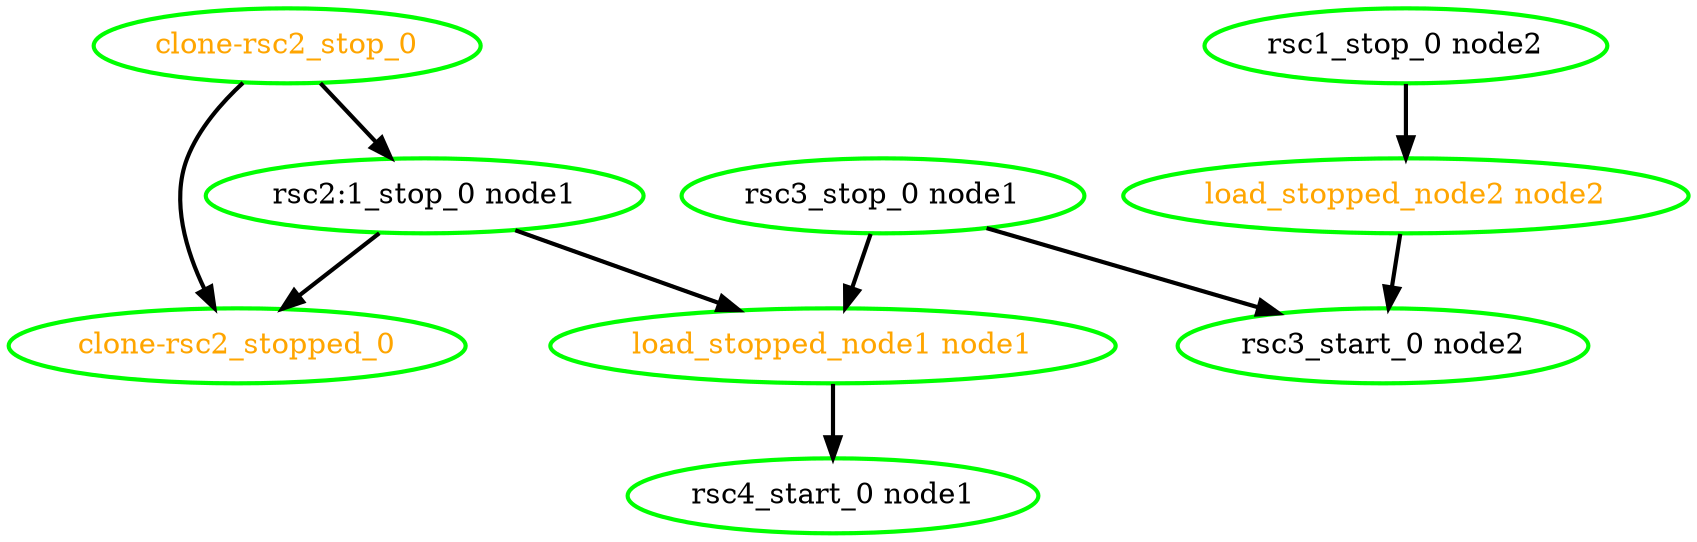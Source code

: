 digraph "g" {
"clone-rsc2_stop_0" -> "clone-rsc2_stopped_0" [ style = bold]
"clone-rsc2_stop_0" -> "rsc2:1_stop_0 node1" [ style = bold]
"clone-rsc2_stop_0" [ style=bold color="green" fontcolor="orange" ]
"clone-rsc2_stopped_0" [ style=bold color="green" fontcolor="orange" ]
"load_stopped_node1 node1" -> "rsc4_start_0 node1" [ style = bold]
"load_stopped_node1 node1" [ style=bold color="green" fontcolor="orange" ]
"load_stopped_node2 node2" -> "rsc3_start_0 node2" [ style = bold]
"load_stopped_node2 node2" [ style=bold color="green" fontcolor="orange" ]
"rsc1_stop_0 node2" -> "load_stopped_node2 node2" [ style = bold]
"rsc1_stop_0 node2" [ style=bold color="green" fontcolor="black" ]
"rsc2:1_stop_0 node1" -> "clone-rsc2_stopped_0" [ style = bold]
"rsc2:1_stop_0 node1" -> "load_stopped_node1 node1" [ style = bold]
"rsc2:1_stop_0 node1" [ style=bold color="green" fontcolor="black" ]
"rsc3_start_0 node2" [ style=bold color="green" fontcolor="black" ]
"rsc3_stop_0 node1" -> "load_stopped_node1 node1" [ style = bold]
"rsc3_stop_0 node1" -> "rsc3_start_0 node2" [ style = bold]
"rsc3_stop_0 node1" [ style=bold color="green" fontcolor="black" ]
"rsc4_start_0 node1" [ style=bold color="green" fontcolor="black" ]
}
